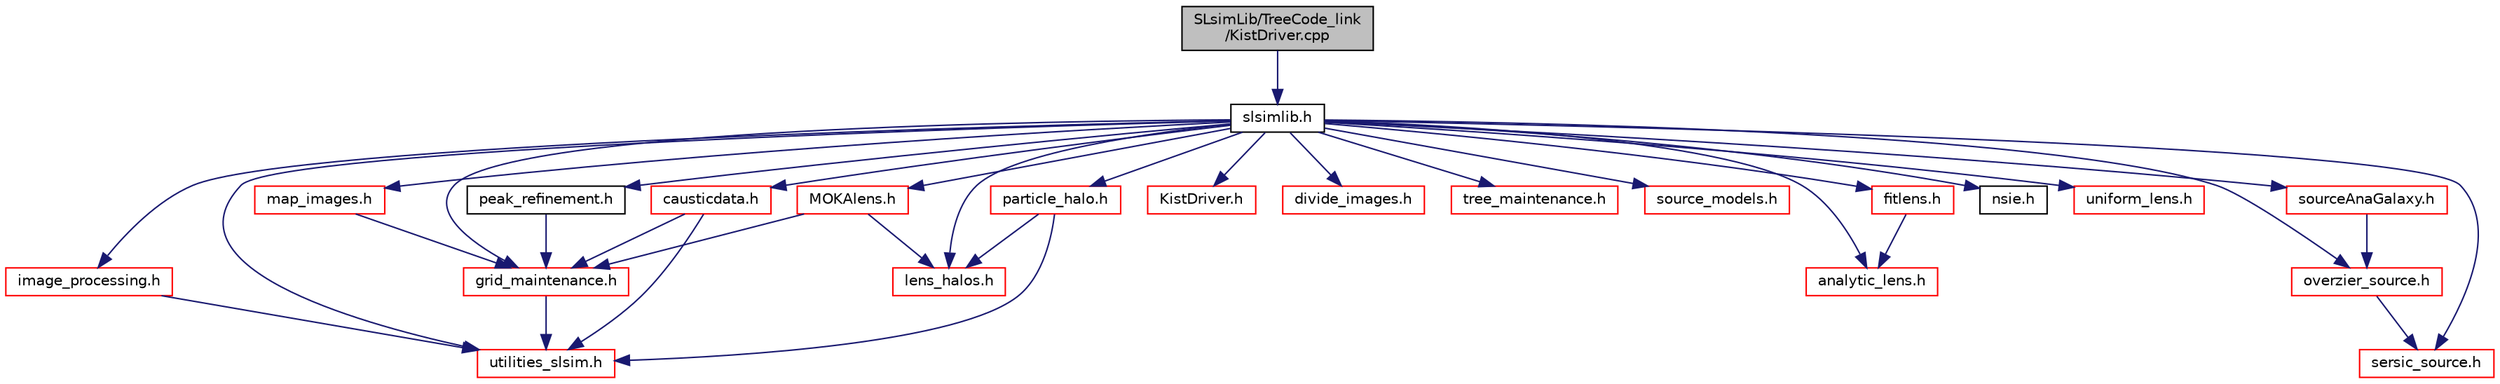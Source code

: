 digraph "SLsimLib/TreeCode_link/KistDriver.cpp"
{
 // LATEX_PDF_SIZE
  edge [fontname="Helvetica",fontsize="10",labelfontname="Helvetica",labelfontsize="10"];
  node [fontname="Helvetica",fontsize="10",shape=record];
  Node0 [label="SLsimLib/TreeCode_link\l/KistDriver.cpp",height=0.2,width=0.4,color="black", fillcolor="grey75", style="filled", fontcolor="black",tooltip=" "];
  Node0 -> Node1 [color="midnightblue",fontsize="10",style="solid",fontname="Helvetica"];
  Node1 [label="slsimlib.h",height=0.2,width=0.4,color="black", fillcolor="white", style="filled",URL="$slsimlib_8h.html",tooltip="Master header file for all routines in SLsimLib. Should be the only header file that needs to be incl..."];
  Node1 -> Node2 [color="midnightblue",fontsize="10",style="solid",fontname="Helvetica"];
  Node2 [label="utilities_slsim.h",height=0.2,width=0.4,color="red", fillcolor="white", style="filled",URL="$utilities__slsim_8h_source.html",tooltip=" "];
  Node1 -> Node35 [color="midnightblue",fontsize="10",style="solid",fontname="Helvetica"];
  Node35 [label="lens_halos.h",height=0.2,width=0.4,color="red", fillcolor="white", style="filled",URL="$lens__halos_8h_source.html",tooltip=" "];
  Node1 -> Node47 [color="midnightblue",fontsize="10",style="solid",fontname="Helvetica"];
  Node47 [label="KistDriver.h",height=0.2,width=0.4,color="red", fillcolor="white", style="filled",URL="$_kist_driver_8h_source.html",tooltip=" "];
  Node1 -> Node48 [color="midnightblue",fontsize="10",style="solid",fontname="Helvetica"];
  Node48 [label="divide_images.h",height=0.2,width=0.4,color="red", fillcolor="white", style="filled",URL="$divide__images_8h_source.html",tooltip=" "];
  Node1 -> Node49 [color="midnightblue",fontsize="10",style="solid",fontname="Helvetica"];
  Node49 [label="tree_maintenance.h",height=0.2,width=0.4,color="red", fillcolor="white", style="filled",URL="$tree__maintenance_8h_source.html",tooltip=" "];
  Node1 -> Node50 [color="midnightblue",fontsize="10",style="solid",fontname="Helvetica"];
  Node50 [label="grid_maintenance.h",height=0.2,width=0.4,color="red", fillcolor="white", style="filled",URL="$grid__maintenance_8h_source.html",tooltip=" "];
  Node50 -> Node2 [color="midnightblue",fontsize="10",style="solid",fontname="Helvetica"];
  Node1 -> Node57 [color="midnightblue",fontsize="10",style="solid",fontname="Helvetica"];
  Node57 [label="source_models.h",height=0.2,width=0.4,color="red", fillcolor="white", style="filled",URL="$source__models_8h_source.html",tooltip=" "];
  Node1 -> Node58 [color="midnightblue",fontsize="10",style="solid",fontname="Helvetica"];
  Node58 [label="peak_refinement.h",height=0.2,width=0.4,color="black", fillcolor="white", style="filled",URL="$peak__refinement_8h_source.html",tooltip=" "];
  Node58 -> Node50 [color="midnightblue",fontsize="10",style="solid",fontname="Helvetica"];
  Node1 -> Node59 [color="midnightblue",fontsize="10",style="solid",fontname="Helvetica"];
  Node59 [label="map_images.h",height=0.2,width=0.4,color="red", fillcolor="white", style="filled",URL="$map__images_8h_source.html",tooltip=" "];
  Node59 -> Node50 [color="midnightblue",fontsize="10",style="solid",fontname="Helvetica"];
  Node1 -> Node60 [color="midnightblue",fontsize="10",style="solid",fontname="Helvetica"];
  Node60 [label="fitlens.h",height=0.2,width=0.4,color="red", fillcolor="white", style="filled",URL="$fitlens_8h_source.html",tooltip=" "];
  Node60 -> Node61 [color="midnightblue",fontsize="10",style="solid",fontname="Helvetica"];
  Node61 [label="analytic_lens.h",height=0.2,width=0.4,color="red", fillcolor="white", style="filled",URL="$analytic__lens_8h_source.html",tooltip=" "];
  Node1 -> Node56 [color="midnightblue",fontsize="10",style="solid",fontname="Helvetica"];
  Node56 [label="image_processing.h",height=0.2,width=0.4,color="red", fillcolor="white", style="filled",URL="$image__processing_8h_source.html",tooltip=" "];
  Node56 -> Node2 [color="midnightblue",fontsize="10",style="solid",fontname="Helvetica"];
  Node1 -> Node63 [color="midnightblue",fontsize="10",style="solid",fontname="Helvetica"];
  Node63 [label="nsie.h",height=0.2,width=0.4,color="black", fillcolor="white", style="filled",URL="$nsie_8h_source.html",tooltip=" "];
  Node1 -> Node61 [color="midnightblue",fontsize="10",style="solid",fontname="Helvetica"];
  Node1 -> Node64 [color="midnightblue",fontsize="10",style="solid",fontname="Helvetica"];
  Node64 [label="uniform_lens.h",height=0.2,width=0.4,color="red", fillcolor="white", style="filled",URL="$uniform__lens_8h_source.html",tooltip=" "];
  Node1 -> Node65 [color="midnightblue",fontsize="10",style="solid",fontname="Helvetica"];
  Node65 [label="MOKAlens.h",height=0.2,width=0.4,color="red", fillcolor="white", style="filled",URL="$_m_o_k_alens_8h_source.html",tooltip=" "];
  Node65 -> Node35 [color="midnightblue",fontsize="10",style="solid",fontname="Helvetica"];
  Node65 -> Node50 [color="midnightblue",fontsize="10",style="solid",fontname="Helvetica"];
  Node1 -> Node67 [color="midnightblue",fontsize="10",style="solid",fontname="Helvetica"];
  Node67 [label="particle_halo.h",height=0.2,width=0.4,color="red", fillcolor="white", style="filled",URL="$particle__halo_8h_source.html",tooltip=" "];
  Node67 -> Node2 [color="midnightblue",fontsize="10",style="solid",fontname="Helvetica"];
  Node67 -> Node35 [color="midnightblue",fontsize="10",style="solid",fontname="Helvetica"];
  Node1 -> Node70 [color="midnightblue",fontsize="10",style="solid",fontname="Helvetica"];
  Node70 [label="sourceAnaGalaxy.h",height=0.2,width=0.4,color="red", fillcolor="white", style="filled",URL="$source_ana_galaxy_8h_source.html",tooltip=" "];
  Node70 -> Node71 [color="midnightblue",fontsize="10",style="solid",fontname="Helvetica"];
  Node71 [label="overzier_source.h",height=0.2,width=0.4,color="red", fillcolor="white", style="filled",URL="$overzier__source_8h_source.html",tooltip=" "];
  Node71 -> Node72 [color="midnightblue",fontsize="10",style="solid",fontname="Helvetica"];
  Node72 [label="sersic_source.h",height=0.2,width=0.4,color="red", fillcolor="white", style="filled",URL="$sersic__source_8h_source.html",tooltip=" "];
  Node1 -> Node71 [color="midnightblue",fontsize="10",style="solid",fontname="Helvetica"];
  Node1 -> Node72 [color="midnightblue",fontsize="10",style="solid",fontname="Helvetica"];
  Node1 -> Node74 [color="midnightblue",fontsize="10",style="solid",fontname="Helvetica"];
  Node74 [label="causticdata.h",height=0.2,width=0.4,color="red", fillcolor="white", style="filled",URL="$causticdata_8h_source.html",tooltip=" "];
  Node74 -> Node2 [color="midnightblue",fontsize="10",style="solid",fontname="Helvetica"];
  Node74 -> Node50 [color="midnightblue",fontsize="10",style="solid",fontname="Helvetica"];
}
